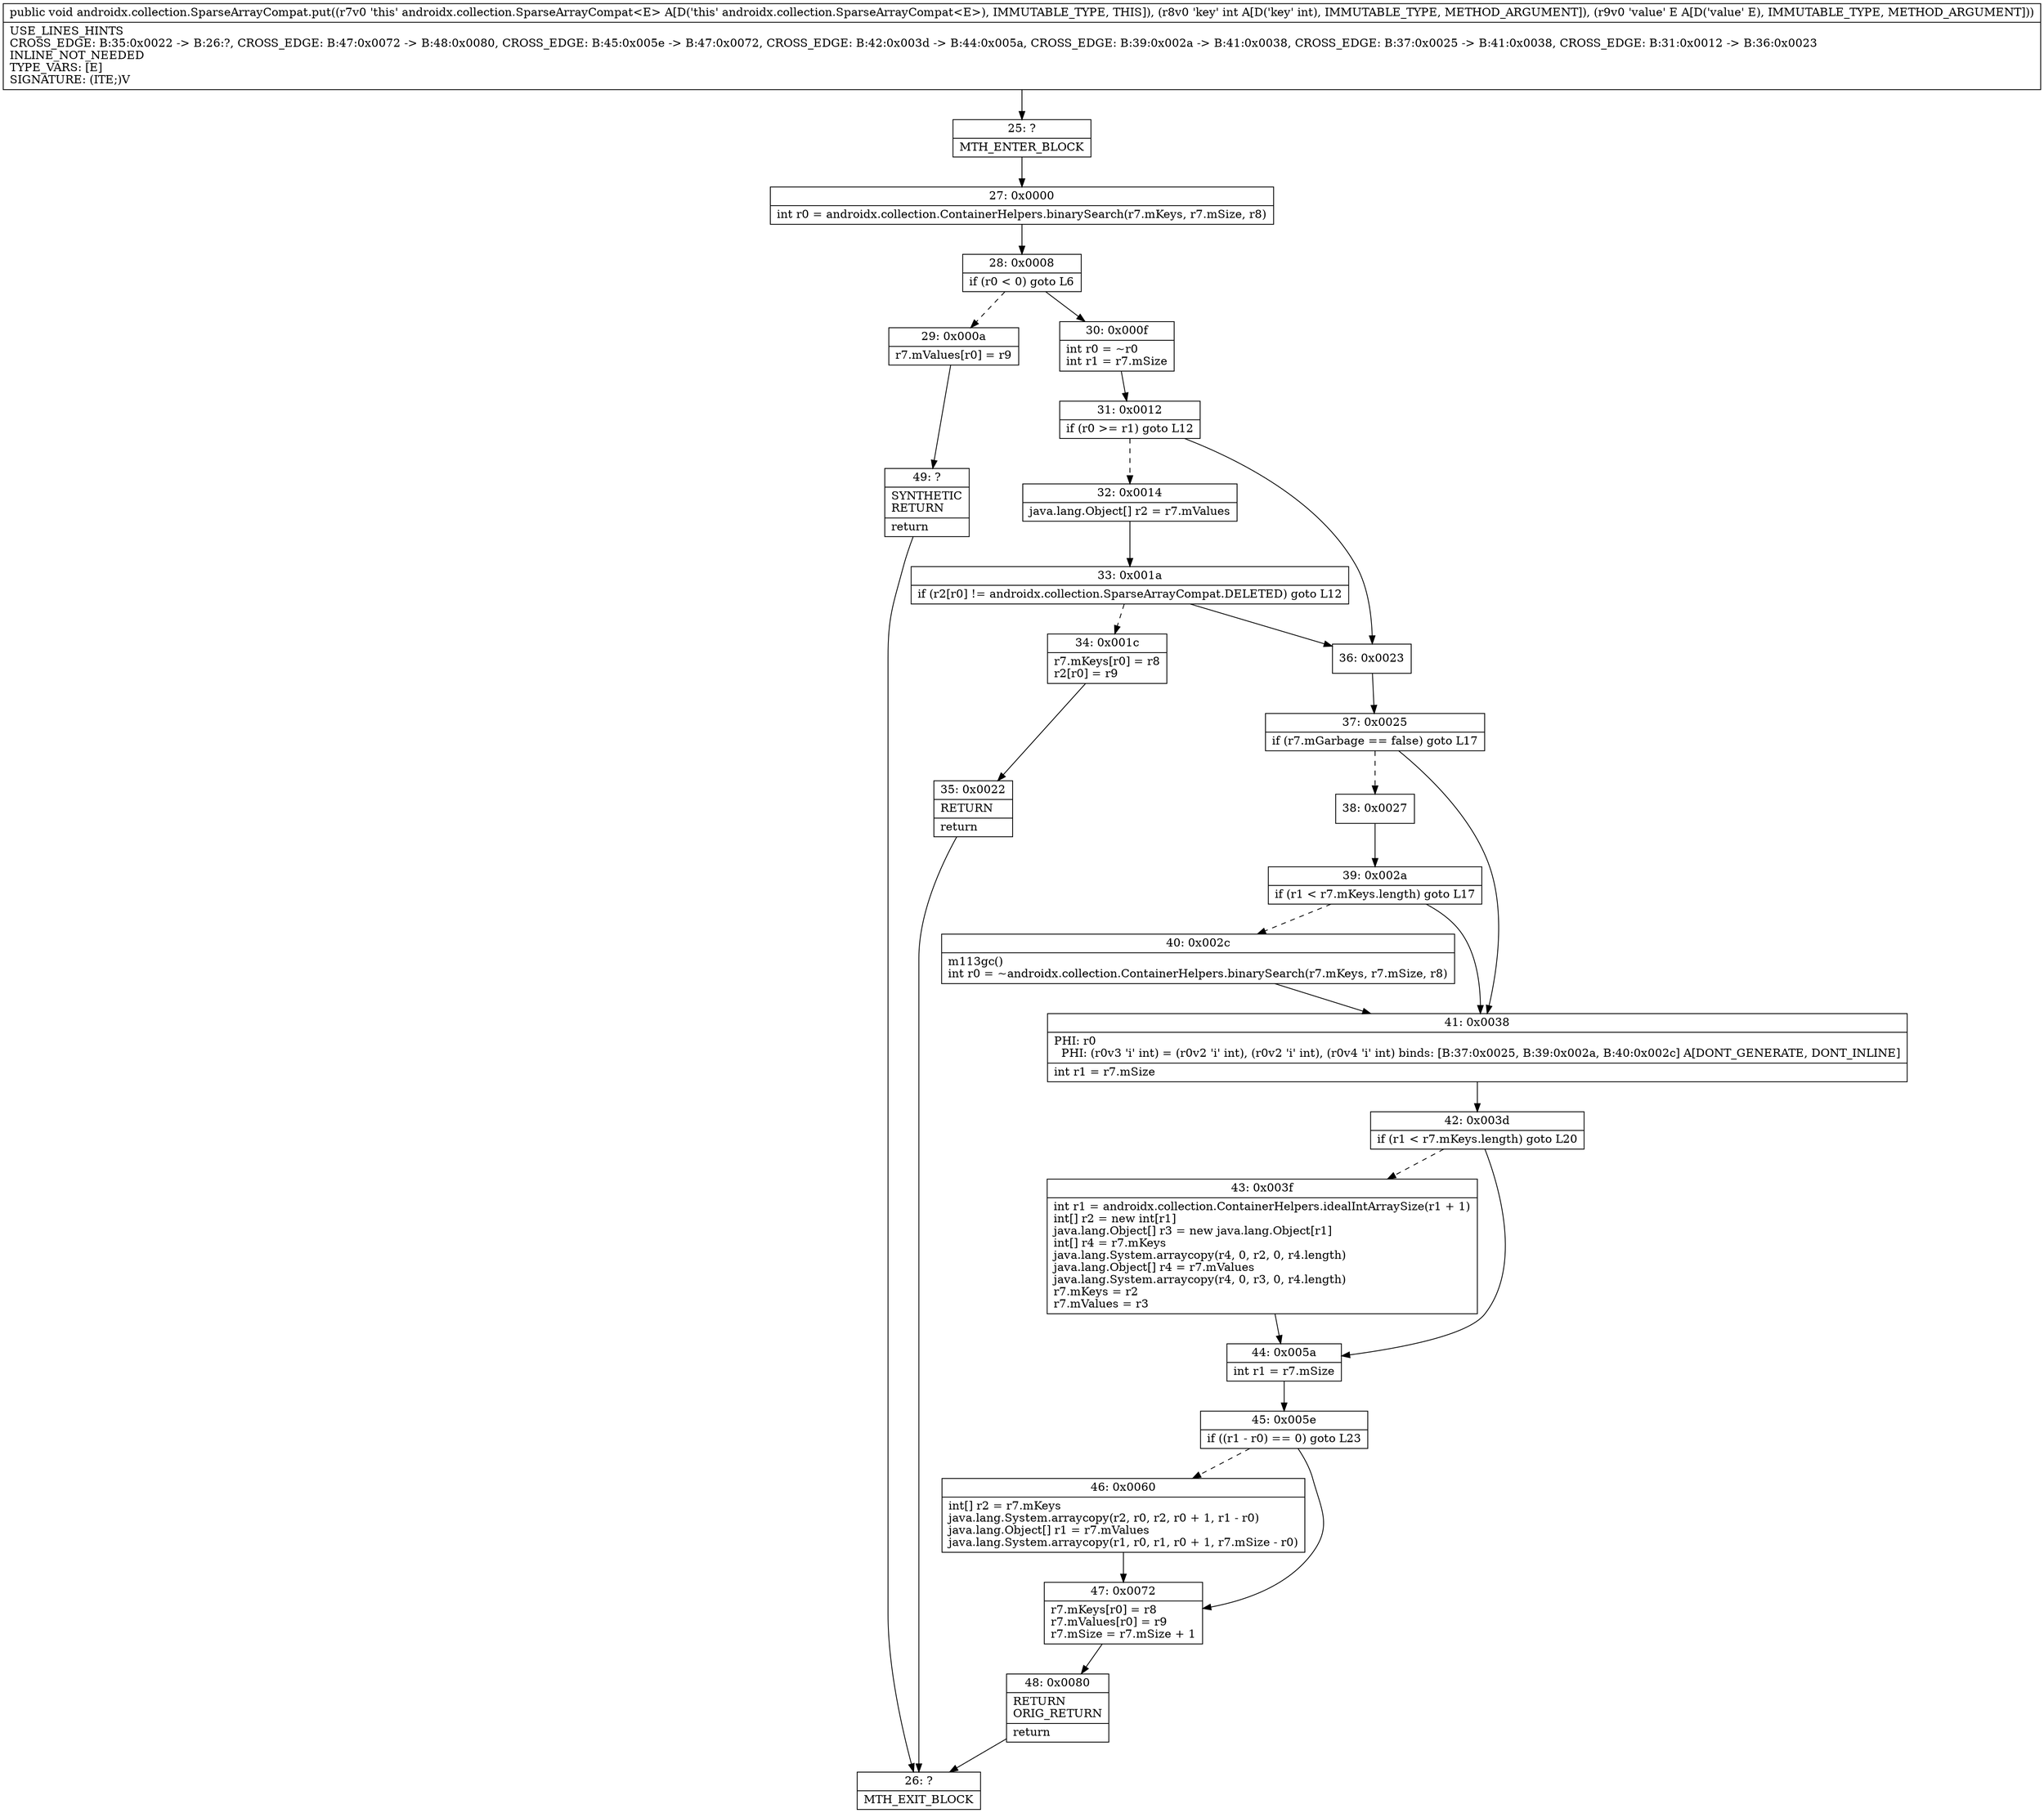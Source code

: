 digraph "CFG forandroidx.collection.SparseArrayCompat.put(ILjava\/lang\/Object;)V" {
Node_25 [shape=record,label="{25\:\ ?|MTH_ENTER_BLOCK\l}"];
Node_27 [shape=record,label="{27\:\ 0x0000|int r0 = androidx.collection.ContainerHelpers.binarySearch(r7.mKeys, r7.mSize, r8)\l}"];
Node_28 [shape=record,label="{28\:\ 0x0008|if (r0 \< 0) goto L6\l}"];
Node_29 [shape=record,label="{29\:\ 0x000a|r7.mValues[r0] = r9\l}"];
Node_49 [shape=record,label="{49\:\ ?|SYNTHETIC\lRETURN\l|return\l}"];
Node_26 [shape=record,label="{26\:\ ?|MTH_EXIT_BLOCK\l}"];
Node_30 [shape=record,label="{30\:\ 0x000f|int r0 = ~r0\lint r1 = r7.mSize\l}"];
Node_31 [shape=record,label="{31\:\ 0x0012|if (r0 \>= r1) goto L12\l}"];
Node_32 [shape=record,label="{32\:\ 0x0014|java.lang.Object[] r2 = r7.mValues\l}"];
Node_33 [shape=record,label="{33\:\ 0x001a|if (r2[r0] != androidx.collection.SparseArrayCompat.DELETED) goto L12\l}"];
Node_34 [shape=record,label="{34\:\ 0x001c|r7.mKeys[r0] = r8\lr2[r0] = r9\l}"];
Node_35 [shape=record,label="{35\:\ 0x0022|RETURN\l|return\l}"];
Node_36 [shape=record,label="{36\:\ 0x0023}"];
Node_37 [shape=record,label="{37\:\ 0x0025|if (r7.mGarbage == false) goto L17\l}"];
Node_38 [shape=record,label="{38\:\ 0x0027}"];
Node_39 [shape=record,label="{39\:\ 0x002a|if (r1 \< r7.mKeys.length) goto L17\l}"];
Node_40 [shape=record,label="{40\:\ 0x002c|m113gc()\lint r0 = ~androidx.collection.ContainerHelpers.binarySearch(r7.mKeys, r7.mSize, r8)\l}"];
Node_41 [shape=record,label="{41\:\ 0x0038|PHI: r0 \l  PHI: (r0v3 'i' int) = (r0v2 'i' int), (r0v2 'i' int), (r0v4 'i' int) binds: [B:37:0x0025, B:39:0x002a, B:40:0x002c] A[DONT_GENERATE, DONT_INLINE]\l|int r1 = r7.mSize\l}"];
Node_42 [shape=record,label="{42\:\ 0x003d|if (r1 \< r7.mKeys.length) goto L20\l}"];
Node_43 [shape=record,label="{43\:\ 0x003f|int r1 = androidx.collection.ContainerHelpers.idealIntArraySize(r1 + 1)\lint[] r2 = new int[r1]\ljava.lang.Object[] r3 = new java.lang.Object[r1]\lint[] r4 = r7.mKeys\ljava.lang.System.arraycopy(r4, 0, r2, 0, r4.length)\ljava.lang.Object[] r4 = r7.mValues\ljava.lang.System.arraycopy(r4, 0, r3, 0, r4.length)\lr7.mKeys = r2\lr7.mValues = r3\l}"];
Node_44 [shape=record,label="{44\:\ 0x005a|int r1 = r7.mSize\l}"];
Node_45 [shape=record,label="{45\:\ 0x005e|if ((r1 \- r0) == 0) goto L23\l}"];
Node_46 [shape=record,label="{46\:\ 0x0060|int[] r2 = r7.mKeys\ljava.lang.System.arraycopy(r2, r0, r2, r0 + 1, r1 \- r0)\ljava.lang.Object[] r1 = r7.mValues\ljava.lang.System.arraycopy(r1, r0, r1, r0 + 1, r7.mSize \- r0)\l}"];
Node_47 [shape=record,label="{47\:\ 0x0072|r7.mKeys[r0] = r8\lr7.mValues[r0] = r9\lr7.mSize = r7.mSize + 1\l}"];
Node_48 [shape=record,label="{48\:\ 0x0080|RETURN\lORIG_RETURN\l|return\l}"];
MethodNode[shape=record,label="{public void androidx.collection.SparseArrayCompat.put((r7v0 'this' androidx.collection.SparseArrayCompat\<E\> A[D('this' androidx.collection.SparseArrayCompat\<E\>), IMMUTABLE_TYPE, THIS]), (r8v0 'key' int A[D('key' int), IMMUTABLE_TYPE, METHOD_ARGUMENT]), (r9v0 'value' E A[D('value' E), IMMUTABLE_TYPE, METHOD_ARGUMENT]))  | USE_LINES_HINTS\lCROSS_EDGE: B:35:0x0022 \-\> B:26:?, CROSS_EDGE: B:47:0x0072 \-\> B:48:0x0080, CROSS_EDGE: B:45:0x005e \-\> B:47:0x0072, CROSS_EDGE: B:42:0x003d \-\> B:44:0x005a, CROSS_EDGE: B:39:0x002a \-\> B:41:0x0038, CROSS_EDGE: B:37:0x0025 \-\> B:41:0x0038, CROSS_EDGE: B:31:0x0012 \-\> B:36:0x0023\lINLINE_NOT_NEEDED\lTYPE_VARS: [E]\lSIGNATURE: (ITE;)V\l}"];
MethodNode -> Node_25;Node_25 -> Node_27;
Node_27 -> Node_28;
Node_28 -> Node_29[style=dashed];
Node_28 -> Node_30;
Node_29 -> Node_49;
Node_49 -> Node_26;
Node_30 -> Node_31;
Node_31 -> Node_32[style=dashed];
Node_31 -> Node_36;
Node_32 -> Node_33;
Node_33 -> Node_34[style=dashed];
Node_33 -> Node_36;
Node_34 -> Node_35;
Node_35 -> Node_26;
Node_36 -> Node_37;
Node_37 -> Node_38[style=dashed];
Node_37 -> Node_41;
Node_38 -> Node_39;
Node_39 -> Node_40[style=dashed];
Node_39 -> Node_41;
Node_40 -> Node_41;
Node_41 -> Node_42;
Node_42 -> Node_43[style=dashed];
Node_42 -> Node_44;
Node_43 -> Node_44;
Node_44 -> Node_45;
Node_45 -> Node_46[style=dashed];
Node_45 -> Node_47;
Node_46 -> Node_47;
Node_47 -> Node_48;
Node_48 -> Node_26;
}


